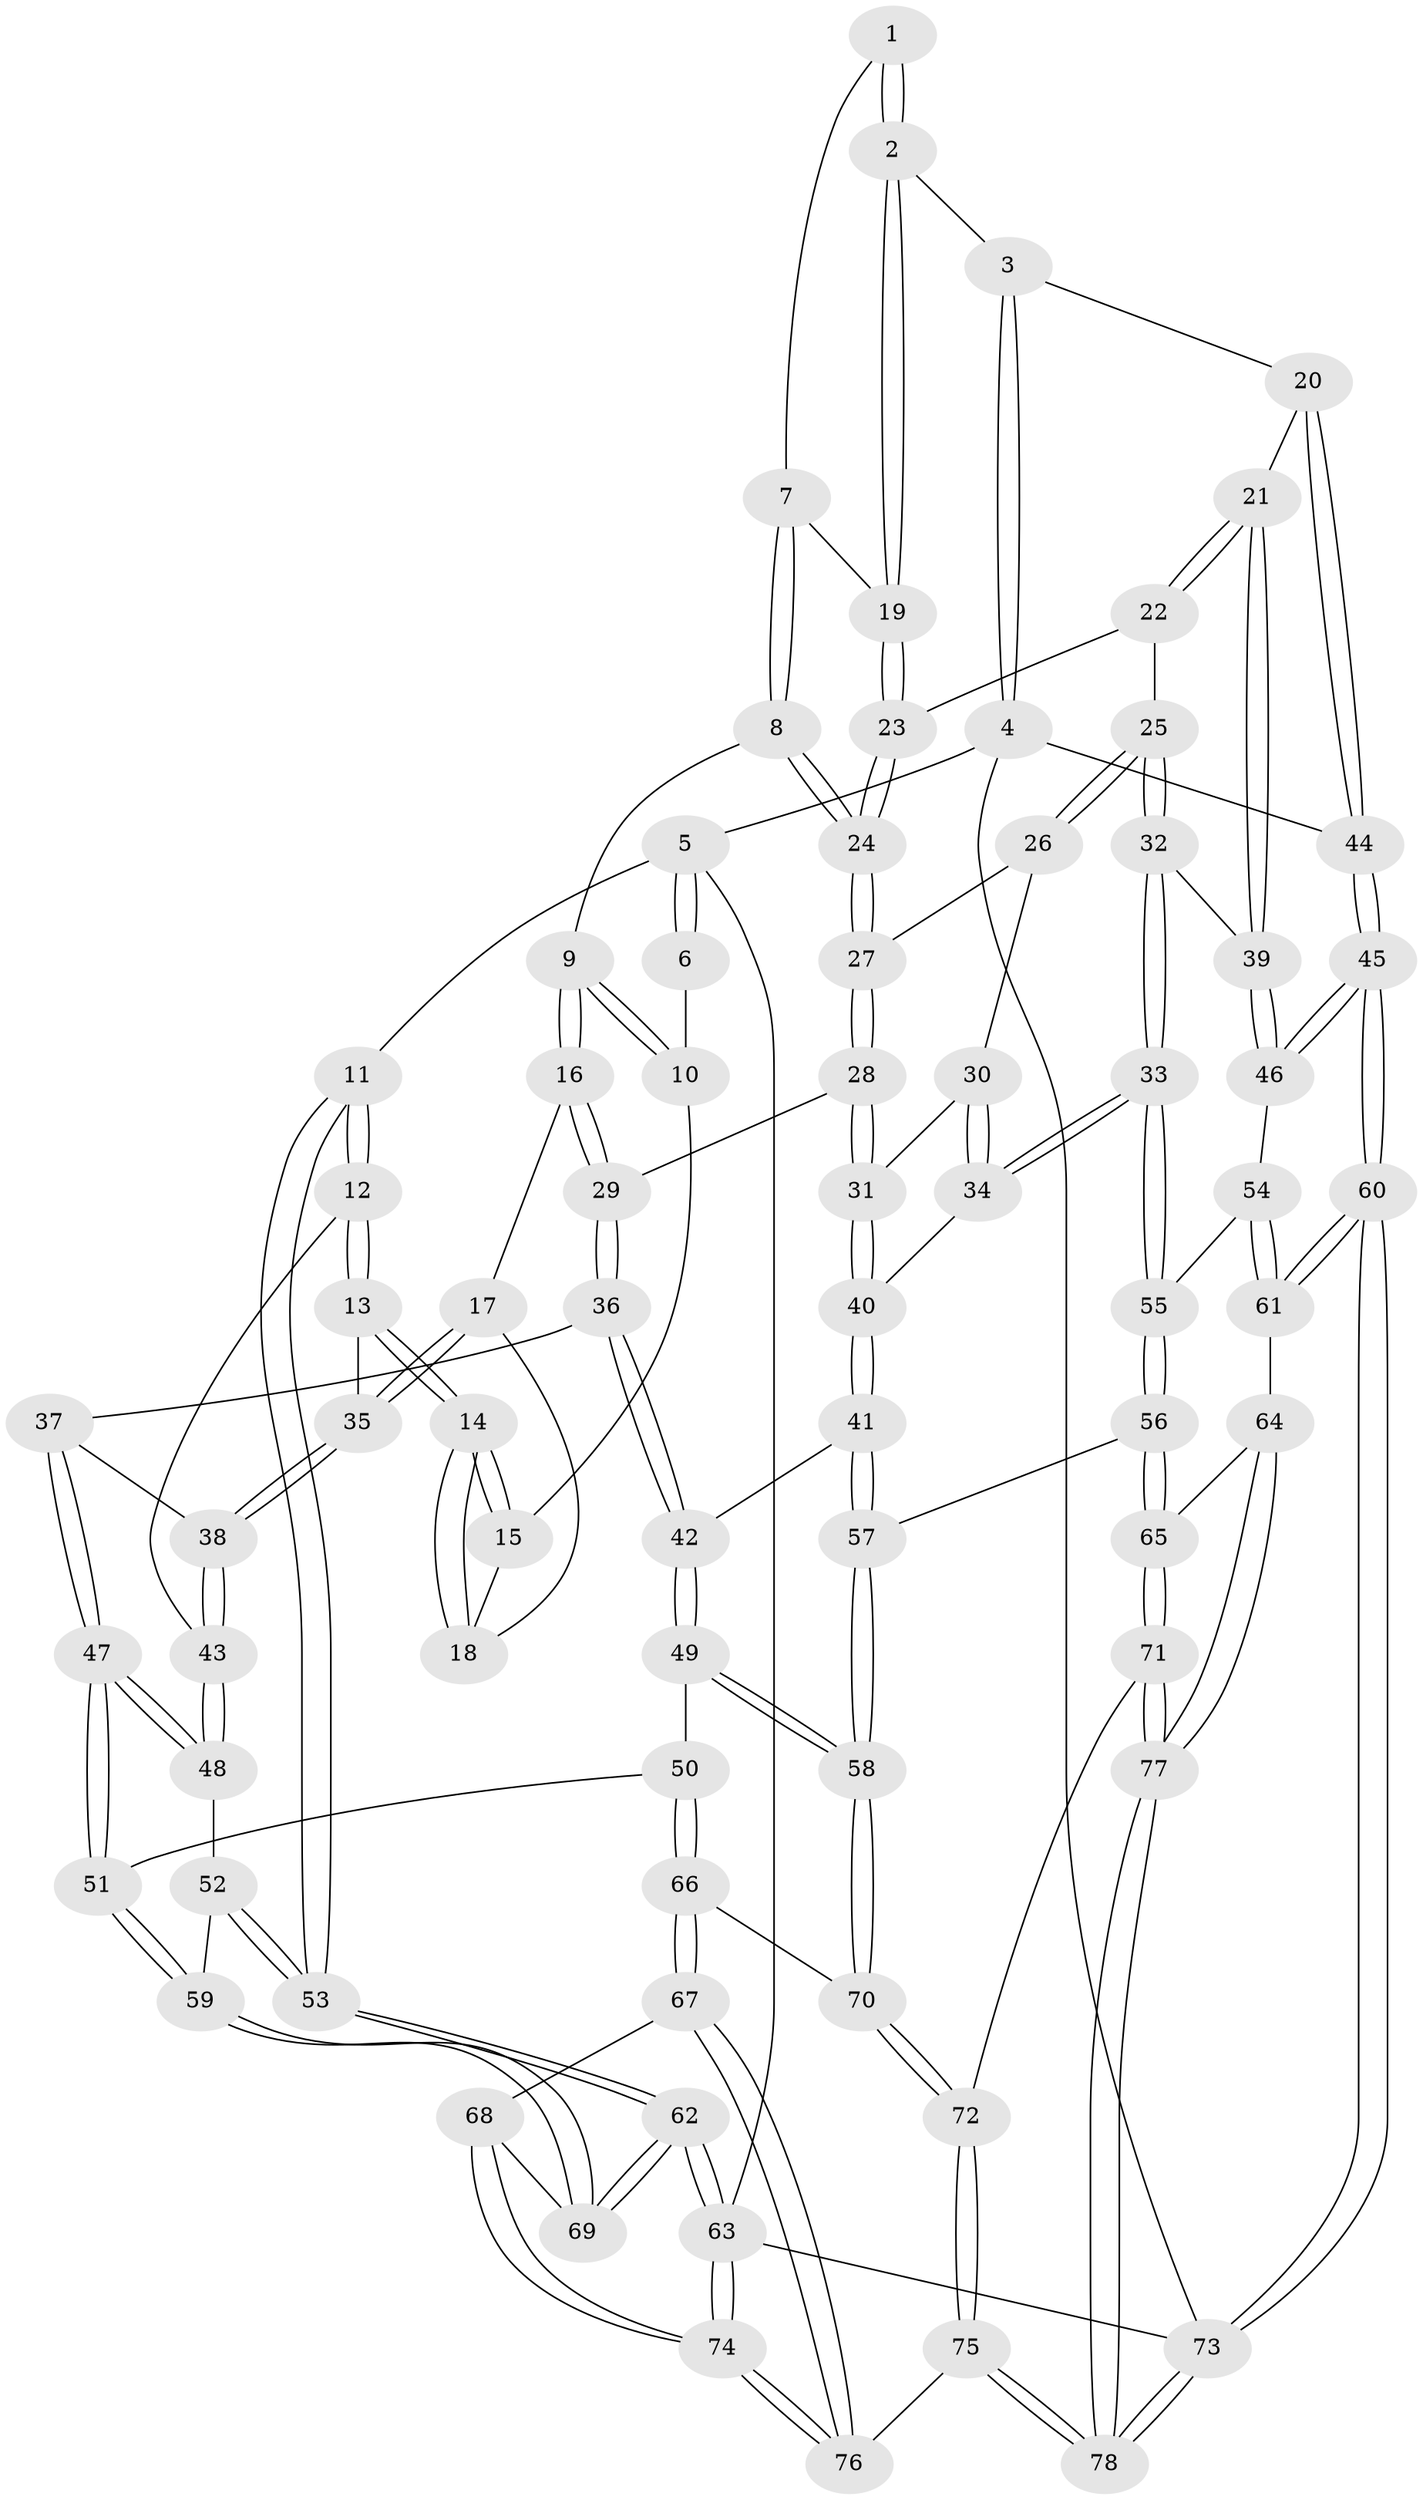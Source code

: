 // Generated by graph-tools (version 1.1) at 2025/27/03/15/25 16:27:56]
// undirected, 78 vertices, 192 edges
graph export_dot {
graph [start="1"]
  node [color=gray90,style=filled];
  1 [pos="+0.4344303060522302+0"];
  2 [pos="+0.7866618246779018+0"];
  3 [pos="+0.8611294795560676+0"];
  4 [pos="+1+0"];
  5 [pos="+0+0"];
  6 [pos="+0.24770725935870944+0"];
  7 [pos="+0.4553679240051129+0.04287405484689176"];
  8 [pos="+0.44813850085652945+0.09577887900100633"];
  9 [pos="+0.41815763115089555+0.1099327541356675"];
  10 [pos="+0.24646253803958204+0"];
  11 [pos="+0+0.1784230776174749"];
  12 [pos="+0+0.2048098669703038"];
  13 [pos="+0+0.2030985123299879"];
  14 [pos="+0.014141501445978479+0.1688095743674932"];
  15 [pos="+0.22641191340473582+0"];
  16 [pos="+0.35076761512058635+0.1744057277599962"];
  17 [pos="+0.3002967530595962+0.17491752094392224"];
  18 [pos="+0.2814994181464554+0.1591579305545022"];
  19 [pos="+0.7252912062805771+0"];
  20 [pos="+0.925730032422211+0.2972958234747207"];
  21 [pos="+0.9095188656171863+0.3020026368791474"];
  22 [pos="+0.733054478904414+0.0916057823231274"];
  23 [pos="+0.7023306694333937+0"];
  24 [pos="+0.5699958962686441+0.12121475373658774"];
  25 [pos="+0.6874418323039977+0.25117212837579966"];
  26 [pos="+0.5883228122255982+0.21020667555905667"];
  27 [pos="+0.5760067189923039+0.19100910385967942"];
  28 [pos="+0.4392131986620846+0.2538149126853847"];
  29 [pos="+0.41632478780976134+0.2475942950988538"];
  30 [pos="+0.5743039020522748+0.25646626230752617"];
  31 [pos="+0.5180408276397568+0.34000496248508855"];
  32 [pos="+0.7718549187583141+0.3626952549179964"];
  33 [pos="+0.6801342741350226+0.4232815862173563"];
  34 [pos="+0.6729793042085321+0.42247982066688083"];
  35 [pos="+0.2457011137963744+0.318313216636685"];
  36 [pos="+0.3695170447079012+0.41097408894150883"];
  37 [pos="+0.30554132179845145+0.4067862050929585"];
  38 [pos="+0.24949175217846653+0.34899984164290093"];
  39 [pos="+0.8192604291434157+0.35908341211352385"];
  40 [pos="+0.5319213585503986+0.4231221284490725"];
  41 [pos="+0.5001905506343006+0.4461383126668067"];
  42 [pos="+0.4360999872529399+0.45192786887848974"];
  43 [pos="+0.10693714377922596+0.42542841960131983"];
  44 [pos="+1+0.3251669292198854"];
  45 [pos="+1+0.7239331801954866"];
  46 [pos="+0.8691504752062571+0.568869990138207"];
  47 [pos="+0.2233685100531004+0.5707488970087579"];
  48 [pos="+0.10742546549091596+0.4944085358304216"];
  49 [pos="+0.4062339346583958+0.5218154274314332"];
  50 [pos="+0.3216588713571697+0.6560568723746931"];
  51 [pos="+0.24561195417452744+0.6269690867779253"];
  52 [pos="+0+0.5628807635385422"];
  53 [pos="+0+0.5863809024283968"];
  54 [pos="+0.7461534348369943+0.646788424306204"];
  55 [pos="+0.6821630212220356+0.644980639030721"];
  56 [pos="+0.6563049036831164+0.6654553678279177"];
  57 [pos="+0.5559785675461785+0.6713695766400404"];
  58 [pos="+0.5503655841319075+0.6747011611710267"];
  59 [pos="+0.13875388765944038+0.7106713162748198"];
  60 [pos="+1+0.893466311816215"];
  61 [pos="+0.9019745046706897+0.8053482850786925"];
  62 [pos="+0+0.7471062490890652"];
  63 [pos="+0+1"];
  64 [pos="+0.8633478965010211+0.8153165758643152"];
  65 [pos="+0.6986359765406189+0.8326958734236658"];
  66 [pos="+0.40415092566110006+0.7480514240100571"];
  67 [pos="+0.34038839798191184+0.8979308077006584"];
  68 [pos="+0.13191133864612284+0.757840062496022"];
  69 [pos="+0.128762368990868+0.7309771527135035"];
  70 [pos="+0.4625828696884773+0.7371369177914577"];
  71 [pos="+0.6860747112831042+0.8586879318744078"];
  72 [pos="+0.5681255336199336+0.8615482895127119"];
  73 [pos="+1+1"];
  74 [pos="+0+1"];
  75 [pos="+0.48976932348909274+1"];
  76 [pos="+0.31377923386104634+1"];
  77 [pos="+0.7102919555485588+0.9967359535713068"];
  78 [pos="+0.7198653705771777+1"];
  1 -- 2;
  1 -- 2;
  1 -- 7;
  2 -- 3;
  2 -- 19;
  2 -- 19;
  3 -- 4;
  3 -- 4;
  3 -- 20;
  4 -- 5;
  4 -- 44;
  4 -- 73;
  5 -- 6;
  5 -- 6;
  5 -- 11;
  5 -- 63;
  6 -- 10;
  7 -- 8;
  7 -- 8;
  7 -- 19;
  8 -- 9;
  8 -- 24;
  8 -- 24;
  9 -- 10;
  9 -- 10;
  9 -- 16;
  9 -- 16;
  10 -- 15;
  11 -- 12;
  11 -- 12;
  11 -- 53;
  11 -- 53;
  12 -- 13;
  12 -- 13;
  12 -- 43;
  13 -- 14;
  13 -- 14;
  13 -- 35;
  14 -- 15;
  14 -- 15;
  14 -- 18;
  14 -- 18;
  15 -- 18;
  16 -- 17;
  16 -- 29;
  16 -- 29;
  17 -- 18;
  17 -- 35;
  17 -- 35;
  19 -- 23;
  19 -- 23;
  20 -- 21;
  20 -- 44;
  20 -- 44;
  21 -- 22;
  21 -- 22;
  21 -- 39;
  21 -- 39;
  22 -- 23;
  22 -- 25;
  23 -- 24;
  23 -- 24;
  24 -- 27;
  24 -- 27;
  25 -- 26;
  25 -- 26;
  25 -- 32;
  25 -- 32;
  26 -- 27;
  26 -- 30;
  27 -- 28;
  27 -- 28;
  28 -- 29;
  28 -- 31;
  28 -- 31;
  29 -- 36;
  29 -- 36;
  30 -- 31;
  30 -- 34;
  30 -- 34;
  31 -- 40;
  31 -- 40;
  32 -- 33;
  32 -- 33;
  32 -- 39;
  33 -- 34;
  33 -- 34;
  33 -- 55;
  33 -- 55;
  34 -- 40;
  35 -- 38;
  35 -- 38;
  36 -- 37;
  36 -- 42;
  36 -- 42;
  37 -- 38;
  37 -- 47;
  37 -- 47;
  38 -- 43;
  38 -- 43;
  39 -- 46;
  39 -- 46;
  40 -- 41;
  40 -- 41;
  41 -- 42;
  41 -- 57;
  41 -- 57;
  42 -- 49;
  42 -- 49;
  43 -- 48;
  43 -- 48;
  44 -- 45;
  44 -- 45;
  45 -- 46;
  45 -- 46;
  45 -- 60;
  45 -- 60;
  46 -- 54;
  47 -- 48;
  47 -- 48;
  47 -- 51;
  47 -- 51;
  48 -- 52;
  49 -- 50;
  49 -- 58;
  49 -- 58;
  50 -- 51;
  50 -- 66;
  50 -- 66;
  51 -- 59;
  51 -- 59;
  52 -- 53;
  52 -- 53;
  52 -- 59;
  53 -- 62;
  53 -- 62;
  54 -- 55;
  54 -- 61;
  54 -- 61;
  55 -- 56;
  55 -- 56;
  56 -- 57;
  56 -- 65;
  56 -- 65;
  57 -- 58;
  57 -- 58;
  58 -- 70;
  58 -- 70;
  59 -- 69;
  59 -- 69;
  60 -- 61;
  60 -- 61;
  60 -- 73;
  60 -- 73;
  61 -- 64;
  62 -- 63;
  62 -- 63;
  62 -- 69;
  62 -- 69;
  63 -- 74;
  63 -- 74;
  63 -- 73;
  64 -- 65;
  64 -- 77;
  64 -- 77;
  65 -- 71;
  65 -- 71;
  66 -- 67;
  66 -- 67;
  66 -- 70;
  67 -- 68;
  67 -- 76;
  67 -- 76;
  68 -- 69;
  68 -- 74;
  68 -- 74;
  70 -- 72;
  70 -- 72;
  71 -- 72;
  71 -- 77;
  71 -- 77;
  72 -- 75;
  72 -- 75;
  73 -- 78;
  73 -- 78;
  74 -- 76;
  74 -- 76;
  75 -- 76;
  75 -- 78;
  75 -- 78;
  77 -- 78;
  77 -- 78;
}
